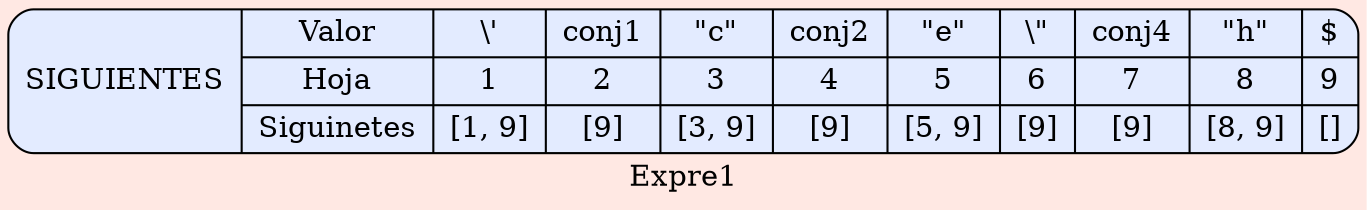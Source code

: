 digraph structs { 
  bgcolor = "#FFE8E3"   
 node [shape=Mrecord fillcolor="#E3EBFF" style =filled];
label ="Expre1"
struct1 [label="SIGUIENTES| { Valor | Hoja| Siguinetes } | 
{ \\'| 1 | [1, 9]}|
{ conj1| 2 | [9]}|
{ \"c\"| 3 | [3, 9]}|
{ conj2| 4 | [9]}|
{ \"e\"| 5 | [5, 9]}|
{ \\\"| 6 | [9]}|
{ conj4| 7 | [9]}|
{ \"h\"| 8 | [8, 9]}|
{ $| 9 | []}
"];
 }